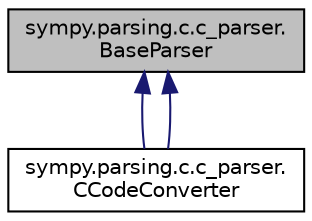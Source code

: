 digraph "sympy.parsing.c.c_parser.BaseParser"
{
 // LATEX_PDF_SIZE
  edge [fontname="Helvetica",fontsize="10",labelfontname="Helvetica",labelfontsize="10"];
  node [fontname="Helvetica",fontsize="10",shape=record];
  Node1 [label="sympy.parsing.c.c_parser.\lBaseParser",height=0.2,width=0.4,color="black", fillcolor="grey75", style="filled", fontcolor="black",tooltip=" "];
  Node1 -> Node2 [dir="back",color="midnightblue",fontsize="10",style="solid",fontname="Helvetica"];
  Node2 [label="sympy.parsing.c.c_parser.\lCCodeConverter",height=0.2,width=0.4,color="black", fillcolor="white", style="filled",URL="$classsympy_1_1parsing_1_1c_1_1c__parser_1_1CCodeConverter.html",tooltip=" "];
  Node1 -> Node2 [dir="back",color="midnightblue",fontsize="10",style="solid",fontname="Helvetica"];
}
